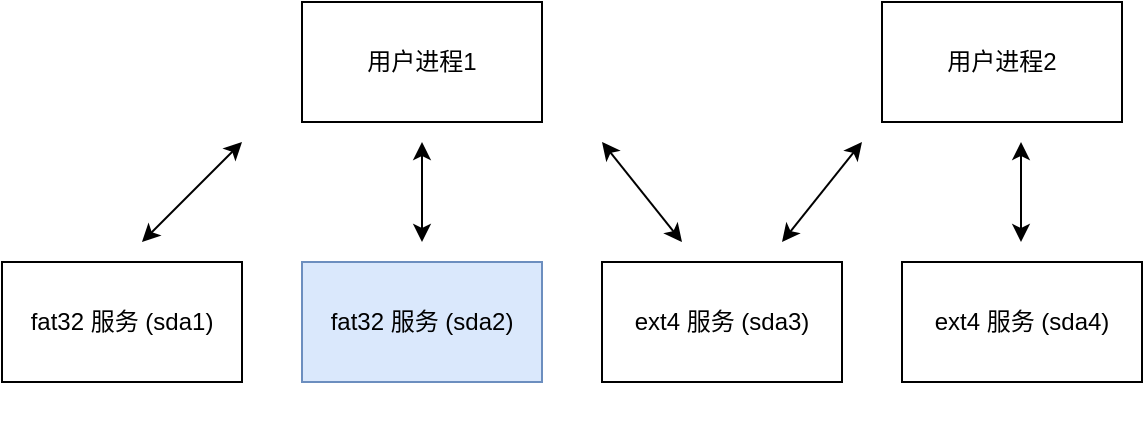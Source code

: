 <mxfile version="20.6.0" type="github">
  <diagram id="4ILrYPppL15OoEVaIJfY" name="第 1 页">
    <mxGraphModel dx="870" dy="538" grid="1" gridSize="10" guides="1" tooltips="1" connect="1" arrows="1" fold="1" page="1" pageScale="1" pageWidth="827" pageHeight="1169" math="0" shadow="0">
      <root>
        <mxCell id="0" />
        <mxCell id="1" parent="0" />
        <mxCell id="4radYUn5tx297tsGGeHA-1" value="用户进程1" style="rounded=0;whiteSpace=wrap;html=1;" vertex="1" parent="1">
          <mxGeometry x="310" y="110" width="120" height="60" as="geometry" />
        </mxCell>
        <mxCell id="4radYUn5tx297tsGGeHA-2" value="fat32 服务 (sda1)" style="rounded=0;whiteSpace=wrap;html=1;" vertex="1" parent="1">
          <mxGeometry x="160" y="240" width="120" height="60" as="geometry" />
        </mxCell>
        <mxCell id="4radYUn5tx297tsGGeHA-3" value="fat32 服务 (sda2)" style="rounded=0;whiteSpace=wrap;html=1;fillColor=#dae8fc;strokeColor=#6c8ebf;" vertex="1" parent="1">
          <mxGeometry x="310" y="240" width="120" height="60" as="geometry" />
        </mxCell>
        <mxCell id="4radYUn5tx297tsGGeHA-4" value="ext4 服务 (sda3)" style="rounded=0;whiteSpace=wrap;html=1;" vertex="1" parent="1">
          <mxGeometry x="460" y="240" width="120" height="60" as="geometry" />
        </mxCell>
        <mxCell id="4radYUn5tx297tsGGeHA-6" value="" style="endArrow=classic;startArrow=classic;html=1;rounded=0;strokeWidth=1;endSize=6;" edge="1" parent="1">
          <mxGeometry width="50" height="50" relative="1" as="geometry">
            <mxPoint x="230" y="230" as="sourcePoint" />
            <mxPoint x="280" y="180" as="targetPoint" />
          </mxGeometry>
        </mxCell>
        <mxCell id="4radYUn5tx297tsGGeHA-7" value="" style="endArrow=classic;startArrow=classic;html=1;rounded=0;strokeWidth=1;endSize=6;" edge="1" parent="1">
          <mxGeometry width="50" height="50" relative="1" as="geometry">
            <mxPoint x="370" y="230" as="sourcePoint" />
            <mxPoint x="370" y="180" as="targetPoint" />
          </mxGeometry>
        </mxCell>
        <mxCell id="4radYUn5tx297tsGGeHA-8" value="" style="endArrow=classic;startArrow=classic;html=1;rounded=0;strokeWidth=1;endSize=6;" edge="1" parent="1">
          <mxGeometry width="50" height="50" relative="1" as="geometry">
            <mxPoint x="500" y="230" as="sourcePoint" />
            <mxPoint x="460" y="180" as="targetPoint" />
          </mxGeometry>
        </mxCell>
        <mxCell id="4radYUn5tx297tsGGeHA-9" value="" style="shape=image;html=1;verticalAlign=top;verticalLabelPosition=bottom;labelBackgroundColor=#ffffff;imageAspect=0;aspect=fixed;image=https://cdn4.iconfinder.com/data/icons/ui-office/512/User_Interface-03-128.png;fillColor=#A9C4EB;imageBackground=none;" vertex="1" parent="1">
          <mxGeometry x="410" y="280" width="40" height="40" as="geometry" />
        </mxCell>
        <mxCell id="4radYUn5tx297tsGGeHA-10" value="用户进程2" style="rounded=0;whiteSpace=wrap;html=1;" vertex="1" parent="1">
          <mxGeometry x="600" y="110" width="120" height="60" as="geometry" />
        </mxCell>
        <mxCell id="4radYUn5tx297tsGGeHA-11" value="" style="endArrow=classic;startArrow=classic;html=1;rounded=0;strokeWidth=1;endSize=6;" edge="1" parent="1">
          <mxGeometry width="50" height="50" relative="1" as="geometry">
            <mxPoint x="550" y="230" as="sourcePoint" />
            <mxPoint x="590" y="180" as="targetPoint" />
          </mxGeometry>
        </mxCell>
        <mxCell id="4radYUn5tx297tsGGeHA-12" value="ext4 服务 (sda4)" style="rounded=0;whiteSpace=wrap;html=1;" vertex="1" parent="1">
          <mxGeometry x="610" y="240" width="120" height="60" as="geometry" />
        </mxCell>
        <mxCell id="4radYUn5tx297tsGGeHA-13" value="" style="endArrow=classic;startArrow=classic;html=1;rounded=0;strokeWidth=1;endSize=6;" edge="1" parent="1">
          <mxGeometry width="50" height="50" relative="1" as="geometry">
            <mxPoint x="669.5" y="230" as="sourcePoint" />
            <mxPoint x="669.5" y="180" as="targetPoint" />
          </mxGeometry>
        </mxCell>
      </root>
    </mxGraphModel>
  </diagram>
</mxfile>
